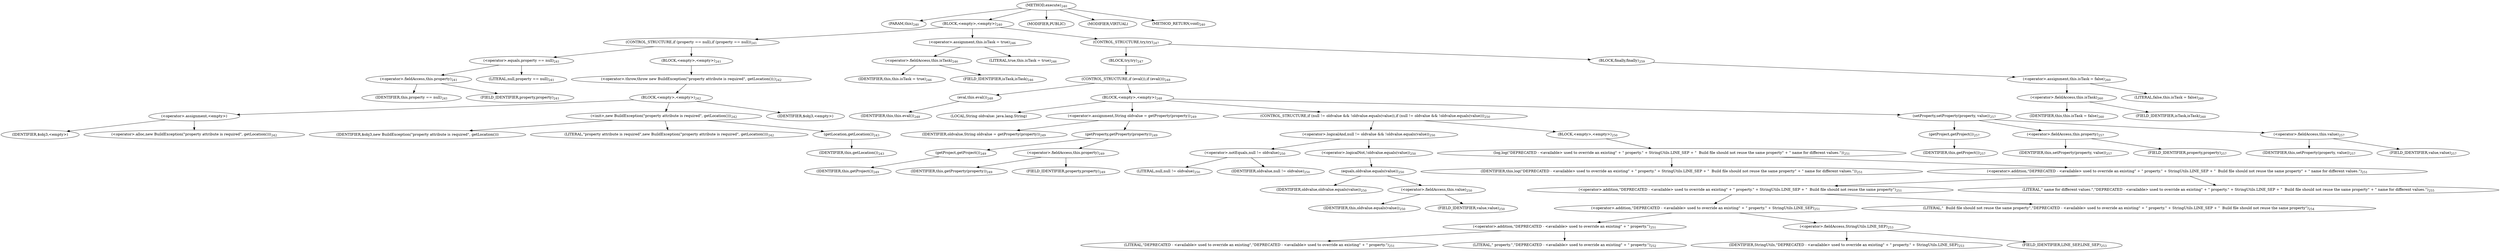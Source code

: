 digraph "execute" {  
"321" [label = <(METHOD,execute)<SUB>240</SUB>> ]
"39" [label = <(PARAM,this)<SUB>240</SUB>> ]
"322" [label = <(BLOCK,&lt;empty&gt;,&lt;empty&gt;)<SUB>240</SUB>> ]
"323" [label = <(CONTROL_STRUCTURE,if (property == null),if (property == null))<SUB>241</SUB>> ]
"324" [label = <(&lt;operator&gt;.equals,property == null)<SUB>241</SUB>> ]
"325" [label = <(&lt;operator&gt;.fieldAccess,this.property)<SUB>241</SUB>> ]
"326" [label = <(IDENTIFIER,this,property == null)<SUB>241</SUB>> ]
"327" [label = <(FIELD_IDENTIFIER,property,property)<SUB>241</SUB>> ]
"328" [label = <(LITERAL,null,property == null)<SUB>241</SUB>> ]
"329" [label = <(BLOCK,&lt;empty&gt;,&lt;empty&gt;)<SUB>241</SUB>> ]
"330" [label = <(&lt;operator&gt;.throw,throw new BuildException(&quot;property attribute is required&quot;, getLocation());)<SUB>242</SUB>> ]
"331" [label = <(BLOCK,&lt;empty&gt;,&lt;empty&gt;)<SUB>242</SUB>> ]
"332" [label = <(&lt;operator&gt;.assignment,&lt;empty&gt;)> ]
"333" [label = <(IDENTIFIER,$obj3,&lt;empty&gt;)> ]
"334" [label = <(&lt;operator&gt;.alloc,new BuildException(&quot;property attribute is required&quot;, getLocation()))<SUB>242</SUB>> ]
"335" [label = <(&lt;init&gt;,new BuildException(&quot;property attribute is required&quot;, getLocation()))<SUB>242</SUB>> ]
"336" [label = <(IDENTIFIER,$obj3,new BuildException(&quot;property attribute is required&quot;, getLocation()))> ]
"337" [label = <(LITERAL,&quot;property attribute is required&quot;,new BuildException(&quot;property attribute is required&quot;, getLocation()))<SUB>242</SUB>> ]
"338" [label = <(getLocation,getLocation())<SUB>243</SUB>> ]
"38" [label = <(IDENTIFIER,this,getLocation())<SUB>243</SUB>> ]
"339" [label = <(IDENTIFIER,$obj3,&lt;empty&gt;)> ]
"340" [label = <(&lt;operator&gt;.assignment,this.isTask = true)<SUB>246</SUB>> ]
"341" [label = <(&lt;operator&gt;.fieldAccess,this.isTask)<SUB>246</SUB>> ]
"342" [label = <(IDENTIFIER,this,this.isTask = true)<SUB>246</SUB>> ]
"343" [label = <(FIELD_IDENTIFIER,isTask,isTask)<SUB>246</SUB>> ]
"344" [label = <(LITERAL,true,this.isTask = true)<SUB>246</SUB>> ]
"345" [label = <(CONTROL_STRUCTURE,try,try)<SUB>247</SUB>> ]
"346" [label = <(BLOCK,try,try)<SUB>247</SUB>> ]
"347" [label = <(CONTROL_STRUCTURE,if (eval()),if (eval()))<SUB>248</SUB>> ]
"348" [label = <(eval,this.eval())<SUB>248</SUB>> ]
"40" [label = <(IDENTIFIER,this,this.eval())<SUB>248</SUB>> ]
"349" [label = <(BLOCK,&lt;empty&gt;,&lt;empty&gt;)<SUB>248</SUB>> ]
"350" [label = <(LOCAL,String oldvalue: java.lang.String)> ]
"351" [label = <(&lt;operator&gt;.assignment,String oldvalue = getProperty(property))<SUB>249</SUB>> ]
"352" [label = <(IDENTIFIER,oldvalue,String oldvalue = getProperty(property))<SUB>249</SUB>> ]
"353" [label = <(getProperty,getProperty(property))<SUB>249</SUB>> ]
"354" [label = <(getProject,getProject())<SUB>249</SUB>> ]
"41" [label = <(IDENTIFIER,this,getProject())<SUB>249</SUB>> ]
"355" [label = <(&lt;operator&gt;.fieldAccess,this.property)<SUB>249</SUB>> ]
"356" [label = <(IDENTIFIER,this,getProperty(property))<SUB>249</SUB>> ]
"357" [label = <(FIELD_IDENTIFIER,property,property)<SUB>249</SUB>> ]
"358" [label = <(CONTROL_STRUCTURE,if (null != oldvalue &amp;&amp; !oldvalue.equals(value)),if (null != oldvalue &amp;&amp; !oldvalue.equals(value)))<SUB>250</SUB>> ]
"359" [label = <(&lt;operator&gt;.logicalAnd,null != oldvalue &amp;&amp; !oldvalue.equals(value))<SUB>250</SUB>> ]
"360" [label = <(&lt;operator&gt;.notEquals,null != oldvalue)<SUB>250</SUB>> ]
"361" [label = <(LITERAL,null,null != oldvalue)<SUB>250</SUB>> ]
"362" [label = <(IDENTIFIER,oldvalue,null != oldvalue)<SUB>250</SUB>> ]
"363" [label = <(&lt;operator&gt;.logicalNot,!oldvalue.equals(value))<SUB>250</SUB>> ]
"364" [label = <(equals,oldvalue.equals(value))<SUB>250</SUB>> ]
"365" [label = <(IDENTIFIER,oldvalue,oldvalue.equals(value))<SUB>250</SUB>> ]
"366" [label = <(&lt;operator&gt;.fieldAccess,this.value)<SUB>250</SUB>> ]
"367" [label = <(IDENTIFIER,this,oldvalue.equals(value))<SUB>250</SUB>> ]
"368" [label = <(FIELD_IDENTIFIER,value,value)<SUB>250</SUB>> ]
"369" [label = <(BLOCK,&lt;empty&gt;,&lt;empty&gt;)<SUB>250</SUB>> ]
"370" [label = <(log,log(&quot;DEPRECATED - &lt;available&gt; used to override an existing&quot; + &quot; property.&quot; + StringUtils.LINE_SEP + &quot;  Build file should not reuse the same property&quot; + &quot; name for different values.&quot;))<SUB>251</SUB>> ]
"42" [label = <(IDENTIFIER,this,log(&quot;DEPRECATED - &lt;available&gt; used to override an existing&quot; + &quot; property.&quot; + StringUtils.LINE_SEP + &quot;  Build file should not reuse the same property&quot; + &quot; name for different values.&quot;))<SUB>251</SUB>> ]
"371" [label = <(&lt;operator&gt;.addition,&quot;DEPRECATED - &lt;available&gt; used to override an existing&quot; + &quot; property.&quot; + StringUtils.LINE_SEP + &quot;  Build file should not reuse the same property&quot; + &quot; name for different values.&quot;)<SUB>251</SUB>> ]
"372" [label = <(&lt;operator&gt;.addition,&quot;DEPRECATED - &lt;available&gt; used to override an existing&quot; + &quot; property.&quot; + StringUtils.LINE_SEP + &quot;  Build file should not reuse the same property&quot;)<SUB>251</SUB>> ]
"373" [label = <(&lt;operator&gt;.addition,&quot;DEPRECATED - &lt;available&gt; used to override an existing&quot; + &quot; property.&quot; + StringUtils.LINE_SEP)<SUB>251</SUB>> ]
"374" [label = <(&lt;operator&gt;.addition,&quot;DEPRECATED - &lt;available&gt; used to override an existing&quot; + &quot; property.&quot;)<SUB>251</SUB>> ]
"375" [label = <(LITERAL,&quot;DEPRECATED - &lt;available&gt; used to override an existing&quot;,&quot;DEPRECATED - &lt;available&gt; used to override an existing&quot; + &quot; property.&quot;)<SUB>251</SUB>> ]
"376" [label = <(LITERAL,&quot; property.&quot;,&quot;DEPRECATED - &lt;available&gt; used to override an existing&quot; + &quot; property.&quot;)<SUB>252</SUB>> ]
"377" [label = <(&lt;operator&gt;.fieldAccess,StringUtils.LINE_SEP)<SUB>253</SUB>> ]
"378" [label = <(IDENTIFIER,StringUtils,&quot;DEPRECATED - &lt;available&gt; used to override an existing&quot; + &quot; property.&quot; + StringUtils.LINE_SEP)<SUB>253</SUB>> ]
"379" [label = <(FIELD_IDENTIFIER,LINE_SEP,LINE_SEP)<SUB>253</SUB>> ]
"380" [label = <(LITERAL,&quot;  Build file should not reuse the same property&quot;,&quot;DEPRECATED - &lt;available&gt; used to override an existing&quot; + &quot; property.&quot; + StringUtils.LINE_SEP + &quot;  Build file should not reuse the same property&quot;)<SUB>254</SUB>> ]
"381" [label = <(LITERAL,&quot; name for different values.&quot;,&quot;DEPRECATED - &lt;available&gt; used to override an existing&quot; + &quot; property.&quot; + StringUtils.LINE_SEP + &quot;  Build file should not reuse the same property&quot; + &quot; name for different values.&quot;)<SUB>255</SUB>> ]
"382" [label = <(setProperty,setProperty(property, value))<SUB>257</SUB>> ]
"383" [label = <(getProject,getProject())<SUB>257</SUB>> ]
"43" [label = <(IDENTIFIER,this,getProject())<SUB>257</SUB>> ]
"384" [label = <(&lt;operator&gt;.fieldAccess,this.property)<SUB>257</SUB>> ]
"385" [label = <(IDENTIFIER,this,setProperty(property, value))<SUB>257</SUB>> ]
"386" [label = <(FIELD_IDENTIFIER,property,property)<SUB>257</SUB>> ]
"387" [label = <(&lt;operator&gt;.fieldAccess,this.value)<SUB>257</SUB>> ]
"388" [label = <(IDENTIFIER,this,setProperty(property, value))<SUB>257</SUB>> ]
"389" [label = <(FIELD_IDENTIFIER,value,value)<SUB>257</SUB>> ]
"390" [label = <(BLOCK,finally,finally)<SUB>259</SUB>> ]
"391" [label = <(&lt;operator&gt;.assignment,this.isTask = false)<SUB>260</SUB>> ]
"392" [label = <(&lt;operator&gt;.fieldAccess,this.isTask)<SUB>260</SUB>> ]
"393" [label = <(IDENTIFIER,this,this.isTask = false)<SUB>260</SUB>> ]
"394" [label = <(FIELD_IDENTIFIER,isTask,isTask)<SUB>260</SUB>> ]
"395" [label = <(LITERAL,false,this.isTask = false)<SUB>260</SUB>> ]
"396" [label = <(MODIFIER,PUBLIC)> ]
"397" [label = <(MODIFIER,VIRTUAL)> ]
"398" [label = <(METHOD_RETURN,void)<SUB>240</SUB>> ]
  "321" -> "39" 
  "321" -> "322" 
  "321" -> "396" 
  "321" -> "397" 
  "321" -> "398" 
  "322" -> "323" 
  "322" -> "340" 
  "322" -> "345" 
  "323" -> "324" 
  "323" -> "329" 
  "324" -> "325" 
  "324" -> "328" 
  "325" -> "326" 
  "325" -> "327" 
  "329" -> "330" 
  "330" -> "331" 
  "331" -> "332" 
  "331" -> "335" 
  "331" -> "339" 
  "332" -> "333" 
  "332" -> "334" 
  "335" -> "336" 
  "335" -> "337" 
  "335" -> "338" 
  "338" -> "38" 
  "340" -> "341" 
  "340" -> "344" 
  "341" -> "342" 
  "341" -> "343" 
  "345" -> "346" 
  "345" -> "390" 
  "346" -> "347" 
  "347" -> "348" 
  "347" -> "349" 
  "348" -> "40" 
  "349" -> "350" 
  "349" -> "351" 
  "349" -> "358" 
  "349" -> "382" 
  "351" -> "352" 
  "351" -> "353" 
  "353" -> "354" 
  "353" -> "355" 
  "354" -> "41" 
  "355" -> "356" 
  "355" -> "357" 
  "358" -> "359" 
  "358" -> "369" 
  "359" -> "360" 
  "359" -> "363" 
  "360" -> "361" 
  "360" -> "362" 
  "363" -> "364" 
  "364" -> "365" 
  "364" -> "366" 
  "366" -> "367" 
  "366" -> "368" 
  "369" -> "370" 
  "370" -> "42" 
  "370" -> "371" 
  "371" -> "372" 
  "371" -> "381" 
  "372" -> "373" 
  "372" -> "380" 
  "373" -> "374" 
  "373" -> "377" 
  "374" -> "375" 
  "374" -> "376" 
  "377" -> "378" 
  "377" -> "379" 
  "382" -> "383" 
  "382" -> "384" 
  "382" -> "387" 
  "383" -> "43" 
  "384" -> "385" 
  "384" -> "386" 
  "387" -> "388" 
  "387" -> "389" 
  "390" -> "391" 
  "391" -> "392" 
  "391" -> "395" 
  "392" -> "393" 
  "392" -> "394" 
}
